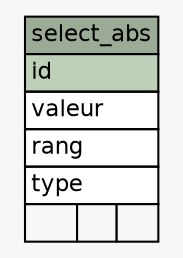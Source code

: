 // dot 2.26.3 on Linux 3.2.0-4-amd64
// SchemaSpy rev 590
digraph "select_abs" {
  graph [
    rankdir="RL"
    bgcolor="#f7f7f7"
    nodesep="0.18"
    ranksep="0.46"
    fontname="Helvetica"
    fontsize="11"
  ];
  node [
    fontname="Helvetica"
    fontsize="11"
    shape="plaintext"
  ];
  edge [
    arrowsize="0.8"
  ];
  "select_abs" [
    label=<
    <TABLE BORDER="0" CELLBORDER="1" CELLSPACING="0" BGCOLOR="#ffffff">
      <TR><TD COLSPAN="3" BGCOLOR="#9bab96" ALIGN="CENTER">select_abs</TD></TR>
      <TR><TD PORT="id" COLSPAN="3" BGCOLOR="#bed1b8" ALIGN="LEFT">id</TD></TR>
      <TR><TD PORT="valeur" COLSPAN="3" ALIGN="LEFT">valeur</TD></TR>
      <TR><TD PORT="rang" COLSPAN="3" ALIGN="LEFT">rang</TD></TR>
      <TR><TD PORT="type" COLSPAN="3" ALIGN="LEFT">type</TD></TR>
      <TR><TD ALIGN="LEFT" BGCOLOR="#f7f7f7">  </TD><TD ALIGN="RIGHT" BGCOLOR="#f7f7f7">  </TD><TD ALIGN="RIGHT" BGCOLOR="#f7f7f7">  </TD></TR>
    </TABLE>>
    URL="tables/select_abs.html"
    tooltip="select_abs"
  ];
}
